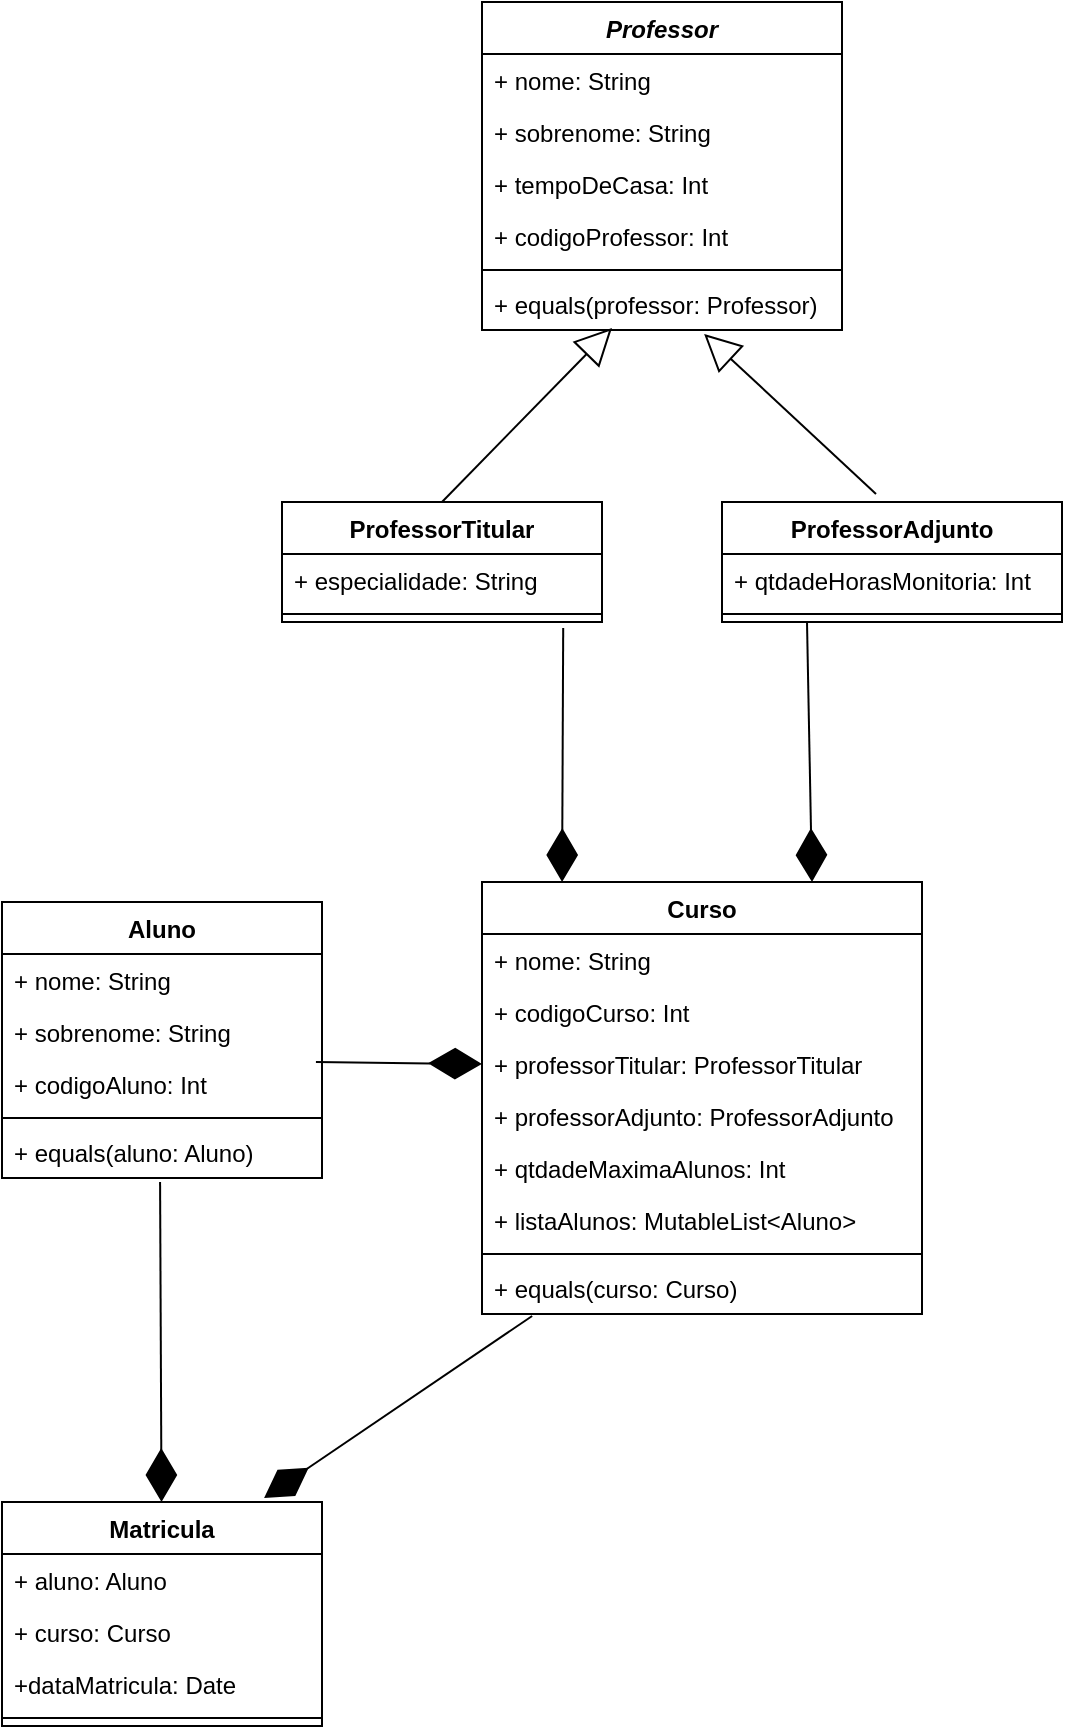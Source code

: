 <mxfile version="13.7.5" type="google"><diagram id="ugdR3I8RinFwlB0lNhH2" name="desafioKotlinUML"><mxGraphModel dx="1102" dy="532" grid="1" gridSize="10" guides="1" tooltips="1" connect="1" arrows="1" fold="1" page="1" pageScale="1" pageWidth="827" pageHeight="1169" math="0" shadow="0"><root><mxCell id="0"/><mxCell id="1" parent="0"/><mxCell id="LlGC_dZ52lj7l7rclLOW-5" value="Professor" style="swimlane;fontStyle=3;align=center;verticalAlign=top;childLayout=stackLayout;horizontal=1;startSize=26;horizontalStack=0;resizeParent=1;resizeParentMax=0;resizeLast=0;collapsible=1;marginBottom=0;" parent="1" vertex="1"><mxGeometry x="330" y="350" width="180" height="164" as="geometry"/></mxCell><mxCell id="LlGC_dZ52lj7l7rclLOW-6" value="+ nome: String" style="text;strokeColor=none;fillColor=none;align=left;verticalAlign=top;spacingLeft=4;spacingRight=4;overflow=hidden;rotatable=0;points=[[0,0.5],[1,0.5]];portConstraint=eastwest;" parent="LlGC_dZ52lj7l7rclLOW-5" vertex="1"><mxGeometry y="26" width="180" height="26" as="geometry"/></mxCell><mxCell id="LlGC_dZ52lj7l7rclLOW-7" value="+ sobrenome: String" style="text;strokeColor=none;fillColor=none;align=left;verticalAlign=top;spacingLeft=4;spacingRight=4;overflow=hidden;rotatable=0;points=[[0,0.5],[1,0.5]];portConstraint=eastwest;" parent="LlGC_dZ52lj7l7rclLOW-5" vertex="1"><mxGeometry y="52" width="180" height="26" as="geometry"/></mxCell><mxCell id="LlGC_dZ52lj7l7rclLOW-11" value="+ tempoDeCasa: Int" style="text;strokeColor=none;fillColor=none;align=left;verticalAlign=top;spacingLeft=4;spacingRight=4;overflow=hidden;rotatable=0;points=[[0,0.5],[1,0.5]];portConstraint=eastwest;" parent="LlGC_dZ52lj7l7rclLOW-5" vertex="1"><mxGeometry y="78" width="180" height="26" as="geometry"/></mxCell><mxCell id="LlGC_dZ52lj7l7rclLOW-8" value="+ codigoProfessor: Int" style="text;strokeColor=none;fillColor=none;align=left;verticalAlign=top;spacingLeft=4;spacingRight=4;overflow=hidden;rotatable=0;points=[[0,0.5],[1,0.5]];portConstraint=eastwest;" parent="LlGC_dZ52lj7l7rclLOW-5" vertex="1"><mxGeometry y="104" width="180" height="26" as="geometry"/></mxCell><mxCell id="LlGC_dZ52lj7l7rclLOW-9" value="" style="line;strokeWidth=1;fillColor=none;align=left;verticalAlign=middle;spacingTop=-1;spacingLeft=3;spacingRight=3;rotatable=0;labelPosition=right;points=[];portConstraint=eastwest;" parent="LlGC_dZ52lj7l7rclLOW-5" vertex="1"><mxGeometry y="130" width="180" height="8" as="geometry"/></mxCell><mxCell id="LlGC_dZ52lj7l7rclLOW-10" value="+ equals(professor: Professor)" style="text;strokeColor=none;fillColor=none;align=left;verticalAlign=top;spacingLeft=4;spacingRight=4;overflow=hidden;rotatable=0;points=[[0,0.5],[1,0.5]];portConstraint=eastwest;" parent="LlGC_dZ52lj7l7rclLOW-5" vertex="1"><mxGeometry y="138" width="180" height="26" as="geometry"/></mxCell><mxCell id="LlGC_dZ52lj7l7rclLOW-16" value="ProfessorAdjunto" style="swimlane;fontStyle=1;align=center;verticalAlign=top;childLayout=stackLayout;horizontal=1;startSize=26;horizontalStack=0;resizeParent=1;resizeParentMax=0;resizeLast=0;collapsible=1;marginBottom=0;" parent="1" vertex="1"><mxGeometry x="450" y="600" width="170" height="60" as="geometry"/></mxCell><mxCell id="LlGC_dZ52lj7l7rclLOW-17" value="+ qtdadeHorasMonitoria: Int" style="text;strokeColor=none;fillColor=none;align=left;verticalAlign=top;spacingLeft=4;spacingRight=4;overflow=hidden;rotatable=0;points=[[0,0.5],[1,0.5]];portConstraint=eastwest;" parent="LlGC_dZ52lj7l7rclLOW-16" vertex="1"><mxGeometry y="26" width="170" height="26" as="geometry"/></mxCell><mxCell id="LlGC_dZ52lj7l7rclLOW-18" value="" style="line;strokeWidth=1;fillColor=none;align=left;verticalAlign=middle;spacingTop=-1;spacingLeft=3;spacingRight=3;rotatable=0;labelPosition=right;points=[];portConstraint=eastwest;" parent="LlGC_dZ52lj7l7rclLOW-16" vertex="1"><mxGeometry y="52" width="170" height="8" as="geometry"/></mxCell><mxCell id="LlGC_dZ52lj7l7rclLOW-22" value="" style="endArrow=block;endSize=16;endFill=0;html=1;exitX=0.5;exitY=0;exitDx=0;exitDy=0;entryX=0.361;entryY=0.962;entryDx=0;entryDy=0;entryPerimeter=0;" parent="1" source="LlGC_dZ52lj7l7rclLOW-12" target="LlGC_dZ52lj7l7rclLOW-10" edge="1"><mxGeometry width="160" relative="1" as="geometry"><mxPoint x="290" y="540" as="sourcePoint"/><mxPoint x="490" y="430" as="targetPoint"/></mxGeometry></mxCell><mxCell id="LlGC_dZ52lj7l7rclLOW-23" value="" style="endArrow=block;endSize=16;endFill=0;html=1;exitX=0.453;exitY=-0.067;exitDx=0;exitDy=0;entryX=0.617;entryY=1.077;entryDx=0;entryDy=0;entryPerimeter=0;exitPerimeter=0;" parent="1" source="LlGC_dZ52lj7l7rclLOW-16" target="LlGC_dZ52lj7l7rclLOW-10" edge="1"><mxGeometry width="160" relative="1" as="geometry"><mxPoint x="290" y="610" as="sourcePoint"/><mxPoint x="386.98" y="523.012" as="targetPoint"/></mxGeometry></mxCell><mxCell id="LlGC_dZ52lj7l7rclLOW-12" value="ProfessorTitular" style="swimlane;fontStyle=1;align=center;verticalAlign=top;childLayout=stackLayout;horizontal=1;startSize=26;horizontalStack=0;resizeParent=1;resizeParentMax=0;resizeLast=0;collapsible=1;marginBottom=0;" parent="1" vertex="1"><mxGeometry x="230" y="600" width="160" height="60" as="geometry"/></mxCell><mxCell id="LlGC_dZ52lj7l7rclLOW-13" value="+ especialidade: String" style="text;strokeColor=none;fillColor=none;align=left;verticalAlign=top;spacingLeft=4;spacingRight=4;overflow=hidden;rotatable=0;points=[[0,0.5],[1,0.5]];portConstraint=eastwest;" parent="LlGC_dZ52lj7l7rclLOW-12" vertex="1"><mxGeometry y="26" width="160" height="26" as="geometry"/></mxCell><mxCell id="LlGC_dZ52lj7l7rclLOW-14" value="" style="line;strokeWidth=1;fillColor=none;align=left;verticalAlign=middle;spacingTop=-1;spacingLeft=3;spacingRight=3;rotatable=0;labelPosition=right;points=[];portConstraint=eastwest;" parent="LlGC_dZ52lj7l7rclLOW-12" vertex="1"><mxGeometry y="52" width="160" height="8" as="geometry"/></mxCell><mxCell id="pKGSvRUE_Ca_7cJMVMGF-1" value="Aluno" style="swimlane;fontStyle=1;align=center;verticalAlign=top;childLayout=stackLayout;horizontal=1;startSize=26;horizontalStack=0;resizeParent=1;resizeParentMax=0;resizeLast=0;collapsible=1;marginBottom=0;" parent="1" vertex="1"><mxGeometry x="90" y="800" width="160" height="138" as="geometry"/></mxCell><mxCell id="pKGSvRUE_Ca_7cJMVMGF-2" value="+ nome: String" style="text;strokeColor=none;fillColor=none;align=left;verticalAlign=top;spacingLeft=4;spacingRight=4;overflow=hidden;rotatable=0;points=[[0,0.5],[1,0.5]];portConstraint=eastwest;" parent="pKGSvRUE_Ca_7cJMVMGF-1" vertex="1"><mxGeometry y="26" width="160" height="26" as="geometry"/></mxCell><mxCell id="pKGSvRUE_Ca_7cJMVMGF-5" value="+ sobrenome: String" style="text;strokeColor=none;fillColor=none;align=left;verticalAlign=top;spacingLeft=4;spacingRight=4;overflow=hidden;rotatable=0;points=[[0,0.5],[1,0.5]];portConstraint=eastwest;" parent="pKGSvRUE_Ca_7cJMVMGF-1" vertex="1"><mxGeometry y="52" width="160" height="26" as="geometry"/></mxCell><mxCell id="pKGSvRUE_Ca_7cJMVMGF-6" value="+ codigoAluno: Int" style="text;strokeColor=none;fillColor=none;align=left;verticalAlign=top;spacingLeft=4;spacingRight=4;overflow=hidden;rotatable=0;points=[[0,0.5],[1,0.5]];portConstraint=eastwest;" parent="pKGSvRUE_Ca_7cJMVMGF-1" vertex="1"><mxGeometry y="78" width="160" height="26" as="geometry"/></mxCell><mxCell id="pKGSvRUE_Ca_7cJMVMGF-3" value="" style="line;strokeWidth=1;fillColor=none;align=left;verticalAlign=middle;spacingTop=-1;spacingLeft=3;spacingRight=3;rotatable=0;labelPosition=right;points=[];portConstraint=eastwest;" parent="pKGSvRUE_Ca_7cJMVMGF-1" vertex="1"><mxGeometry y="104" width="160" height="8" as="geometry"/></mxCell><mxCell id="pKGSvRUE_Ca_7cJMVMGF-4" value="+ equals(aluno: Aluno)" style="text;strokeColor=none;fillColor=none;align=left;verticalAlign=top;spacingLeft=4;spacingRight=4;overflow=hidden;rotatable=0;points=[[0,0.5],[1,0.5]];portConstraint=eastwest;" parent="pKGSvRUE_Ca_7cJMVMGF-1" vertex="1"><mxGeometry y="112" width="160" height="26" as="geometry"/></mxCell><mxCell id="LlGC_dZ52lj7l7rclLOW-29" value="" style="endArrow=diamondThin;endFill=1;endSize=24;html=1;entryX=0.75;entryY=0;entryDx=0;entryDy=0;exitX=0.25;exitY=1;exitDx=0;exitDy=0;" parent="1" source="LlGC_dZ52lj7l7rclLOW-16" target="VbvfUFDYXYdJ9PcD_KQY-1" edge="1"><mxGeometry width="160" relative="1" as="geometry"><mxPoint x="330" y="750" as="sourcePoint"/><mxPoint x="490" y="750" as="targetPoint"/></mxGeometry></mxCell><mxCell id="LlGC_dZ52lj7l7rclLOW-30" value="" style="endArrow=diamondThin;endFill=1;endSize=24;html=1;entryX=0.182;entryY=0;entryDx=0;entryDy=0;entryPerimeter=0;exitX=0.25;exitY=1;exitDx=0;exitDy=0;" parent="1" target="VbvfUFDYXYdJ9PcD_KQY-1" edge="1"><mxGeometry width="160" relative="1" as="geometry"><mxPoint x="370.6" y="663.02" as="sourcePoint"/><mxPoint x="370.0" y="789.996" as="targetPoint"/></mxGeometry></mxCell><mxCell id="LlGC_dZ52lj7l7rclLOW-31" value="" style="endArrow=diamondThin;endFill=1;endSize=24;html=1;entryX=0;entryY=0.5;entryDx=0;entryDy=0;exitX=0.981;exitY=0.077;exitDx=0;exitDy=0;exitPerimeter=0;" parent="1" source="pKGSvRUE_Ca_7cJMVMGF-6" target="LlGC_dZ52lj7l7rclLOW-25" edge="1"><mxGeometry width="160" relative="1" as="geometry"><mxPoint x="300.6" y="790" as="sourcePoint"/><mxPoint x="300" y="916.976" as="targetPoint"/></mxGeometry></mxCell><mxCell id="VbvfUFDYXYdJ9PcD_KQY-1" value="Curso" style="swimlane;fontStyle=1;align=center;verticalAlign=top;childLayout=stackLayout;horizontal=1;startSize=26;horizontalStack=0;resizeParent=1;resizeParentMax=0;resizeLast=0;collapsible=1;marginBottom=0;" parent="1" vertex="1"><mxGeometry x="330" y="790" width="220" height="216" as="geometry"/></mxCell><mxCell id="VbvfUFDYXYdJ9PcD_KQY-2" value="+ nome: String" style="text;strokeColor=none;fillColor=none;align=left;verticalAlign=top;spacingLeft=4;spacingRight=4;overflow=hidden;rotatable=0;points=[[0,0.5],[1,0.5]];portConstraint=eastwest;" parent="VbvfUFDYXYdJ9PcD_KQY-1" vertex="1"><mxGeometry y="26" width="220" height="26" as="geometry"/></mxCell><mxCell id="VbvfUFDYXYdJ9PcD_KQY-5" value="+ codigoCurso: Int" style="text;strokeColor=none;fillColor=none;align=left;verticalAlign=top;spacingLeft=4;spacingRight=4;overflow=hidden;rotatable=0;points=[[0,0.5],[1,0.5]];portConstraint=eastwest;" parent="VbvfUFDYXYdJ9PcD_KQY-1" vertex="1"><mxGeometry y="52" width="220" height="26" as="geometry"/></mxCell><mxCell id="LlGC_dZ52lj7l7rclLOW-25" value="+ professorTitular: ProfessorTitular" style="text;strokeColor=none;fillColor=none;align=left;verticalAlign=top;spacingLeft=4;spacingRight=4;overflow=hidden;rotatable=0;points=[[0,0.5],[1,0.5]];portConstraint=eastwest;" parent="VbvfUFDYXYdJ9PcD_KQY-1" vertex="1"><mxGeometry y="78" width="220" height="26" as="geometry"/></mxCell><mxCell id="LlGC_dZ52lj7l7rclLOW-26" value="+ professorAdjunto: ProfessorAdjunto" style="text;strokeColor=none;fillColor=none;align=left;verticalAlign=top;spacingLeft=4;spacingRight=4;overflow=hidden;rotatable=0;points=[[0,0.5],[1,0.5]];portConstraint=eastwest;" parent="VbvfUFDYXYdJ9PcD_KQY-1" vertex="1"><mxGeometry y="104" width="220" height="26" as="geometry"/></mxCell><mxCell id="LlGC_dZ52lj7l7rclLOW-27" value="+ qtdadeMaximaAlunos: Int" style="text;strokeColor=none;fillColor=none;align=left;verticalAlign=top;spacingLeft=4;spacingRight=4;overflow=hidden;rotatable=0;points=[[0,0.5],[1,0.5]];portConstraint=eastwest;" parent="VbvfUFDYXYdJ9PcD_KQY-1" vertex="1"><mxGeometry y="130" width="220" height="26" as="geometry"/></mxCell><mxCell id="LlGC_dZ52lj7l7rclLOW-28" value="+ listaAlunos: MutableList&lt;Aluno&gt;" style="text;strokeColor=none;fillColor=none;align=left;verticalAlign=top;spacingLeft=4;spacingRight=4;overflow=hidden;rotatable=0;points=[[0,0.5],[1,0.5]];portConstraint=eastwest;" parent="VbvfUFDYXYdJ9PcD_KQY-1" vertex="1"><mxGeometry y="156" width="220" height="26" as="geometry"/></mxCell><mxCell id="VbvfUFDYXYdJ9PcD_KQY-3" value="" style="line;strokeWidth=1;fillColor=none;align=left;verticalAlign=middle;spacingTop=-1;spacingLeft=3;spacingRight=3;rotatable=0;labelPosition=right;points=[];portConstraint=eastwest;" parent="VbvfUFDYXYdJ9PcD_KQY-1" vertex="1"><mxGeometry y="182" width="220" height="8" as="geometry"/></mxCell><mxCell id="VbvfUFDYXYdJ9PcD_KQY-4" value="+ equals(curso: Curso)" style="text;strokeColor=none;fillColor=none;align=left;verticalAlign=top;spacingLeft=4;spacingRight=4;overflow=hidden;rotatable=0;points=[[0,0.5],[1,0.5]];portConstraint=eastwest;" parent="VbvfUFDYXYdJ9PcD_KQY-1" vertex="1"><mxGeometry y="190" width="220" height="26" as="geometry"/></mxCell><mxCell id="DbUz-QXsdvYq7x-U8GXU-7" value="" style="endArrow=diamondThin;endFill=1;endSize=24;html=1;exitX=0.114;exitY=1.038;exitDx=0;exitDy=0;exitPerimeter=0;entryX=0.819;entryY=-0.018;entryDx=0;entryDy=0;entryPerimeter=0;" edge="1" parent="1" source="VbvfUFDYXYdJ9PcD_KQY-4" target="DbUz-QXsdvYq7x-U8GXU-1"><mxGeometry width="160" relative="1" as="geometry"><mxPoint x="450" y="1020" as="sourcePoint"/><mxPoint x="610" y="1020" as="targetPoint"/></mxGeometry></mxCell><mxCell id="DbUz-QXsdvYq7x-U8GXU-8" value="" style="endArrow=diamondThin;endFill=1;endSize=24;html=1;exitX=0.494;exitY=1.077;exitDx=0;exitDy=0;exitPerimeter=0;" edge="1" parent="1" source="pKGSvRUE_Ca_7cJMVMGF-4" target="DbUz-QXsdvYq7x-U8GXU-1"><mxGeometry width="160" relative="1" as="geometry"><mxPoint x="204.04" y="969.998" as="sourcePoint"/><mxPoint x="100.0" y="1070.994" as="targetPoint"/></mxGeometry></mxCell><mxCell id="DbUz-QXsdvYq7x-U8GXU-1" value="Matricula" style="swimlane;fontStyle=1;align=center;verticalAlign=top;childLayout=stackLayout;horizontal=1;startSize=26;horizontalStack=0;resizeParent=1;resizeParentMax=0;resizeLast=0;collapsible=1;marginBottom=0;" vertex="1" parent="1"><mxGeometry x="90" y="1100" width="160" height="112" as="geometry"/></mxCell><mxCell id="DbUz-QXsdvYq7x-U8GXU-2" value="+ aluno: Aluno" style="text;strokeColor=none;fillColor=none;align=left;verticalAlign=top;spacingLeft=4;spacingRight=4;overflow=hidden;rotatable=0;points=[[0,0.5],[1,0.5]];portConstraint=eastwest;" vertex="1" parent="DbUz-QXsdvYq7x-U8GXU-1"><mxGeometry y="26" width="160" height="26" as="geometry"/></mxCell><mxCell id="DbUz-QXsdvYq7x-U8GXU-5" value="+ curso: Curso" style="text;strokeColor=none;fillColor=none;align=left;verticalAlign=top;spacingLeft=4;spacingRight=4;overflow=hidden;rotatable=0;points=[[0,0.5],[1,0.5]];portConstraint=eastwest;" vertex="1" parent="DbUz-QXsdvYq7x-U8GXU-1"><mxGeometry y="52" width="160" height="26" as="geometry"/></mxCell><mxCell id="DbUz-QXsdvYq7x-U8GXU-6" value="+dataMatricula: Date" style="text;strokeColor=none;fillColor=none;align=left;verticalAlign=top;spacingLeft=4;spacingRight=4;overflow=hidden;rotatable=0;points=[[0,0.5],[1,0.5]];portConstraint=eastwest;" vertex="1" parent="DbUz-QXsdvYq7x-U8GXU-1"><mxGeometry y="78" width="160" height="26" as="geometry"/></mxCell><mxCell id="DbUz-QXsdvYq7x-U8GXU-3" value="" style="line;strokeWidth=1;fillColor=none;align=left;verticalAlign=middle;spacingTop=-1;spacingLeft=3;spacingRight=3;rotatable=0;labelPosition=right;points=[];portConstraint=eastwest;" vertex="1" parent="DbUz-QXsdvYq7x-U8GXU-1"><mxGeometry y="104" width="160" height="8" as="geometry"/></mxCell></root></mxGraphModel></diagram></mxfile>